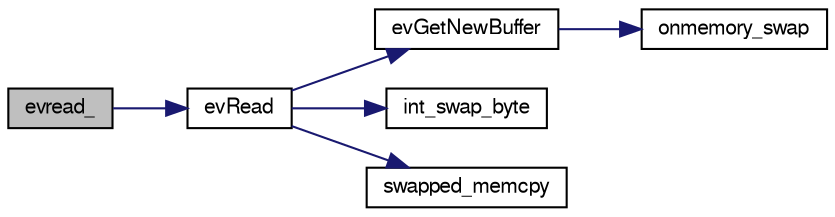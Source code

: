 digraph "evread_"
{
  bgcolor="transparent";
  edge [fontname="FreeSans",fontsize="10",labelfontname="FreeSans",labelfontsize="10"];
  node [fontname="FreeSans",fontsize="10",shape=record];
  rankdir="LR";
  Node1 [label="evread_",height=0.2,width=0.4,color="black", fillcolor="grey75", style="filled" fontcolor="black"];
  Node1 -> Node2 [color="midnightblue",fontsize="10",style="solid",fontname="FreeSans"];
  Node2 [label="evRead",height=0.2,width=0.4,color="black",URL="$d9/dca/evio_8c.html#ad49f0b3e9d98e46c750b86c34e0a4cb6"];
  Node2 -> Node3 [color="midnightblue",fontsize="10",style="solid",fontname="FreeSans"];
  Node3 [label="evGetNewBuffer",height=0.2,width=0.4,color="black",URL="$d9/dca/evio_8c.html#afc9ef0a07a0bc472e3cde4e37a581c2f"];
  Node3 -> Node4 [color="midnightblue",fontsize="10",style="solid",fontname="FreeSans"];
  Node4 [label="onmemory_swap",height=0.2,width=0.4,color="black",URL="$d9/dca/evio_8c.html#ae3c41eeb7eb9a85d44383d77f54c09bd"];
  Node2 -> Node5 [color="midnightblue",fontsize="10",style="solid",fontname="FreeSans"];
  Node5 [label="int_swap_byte",height=0.2,width=0.4,color="black",URL="$d9/dca/evio_8c.html#af1412e237e0cf96798f8ee8c3e87b9cc"];
  Node2 -> Node6 [color="midnightblue",fontsize="10",style="solid",fontname="FreeSans"];
  Node6 [label="swapped_memcpy",height=0.2,width=0.4,color="black",URL="$d9/dca/evio_8c.html#aa5e03258123476c0f0588bc163ac7b1e"];
}
